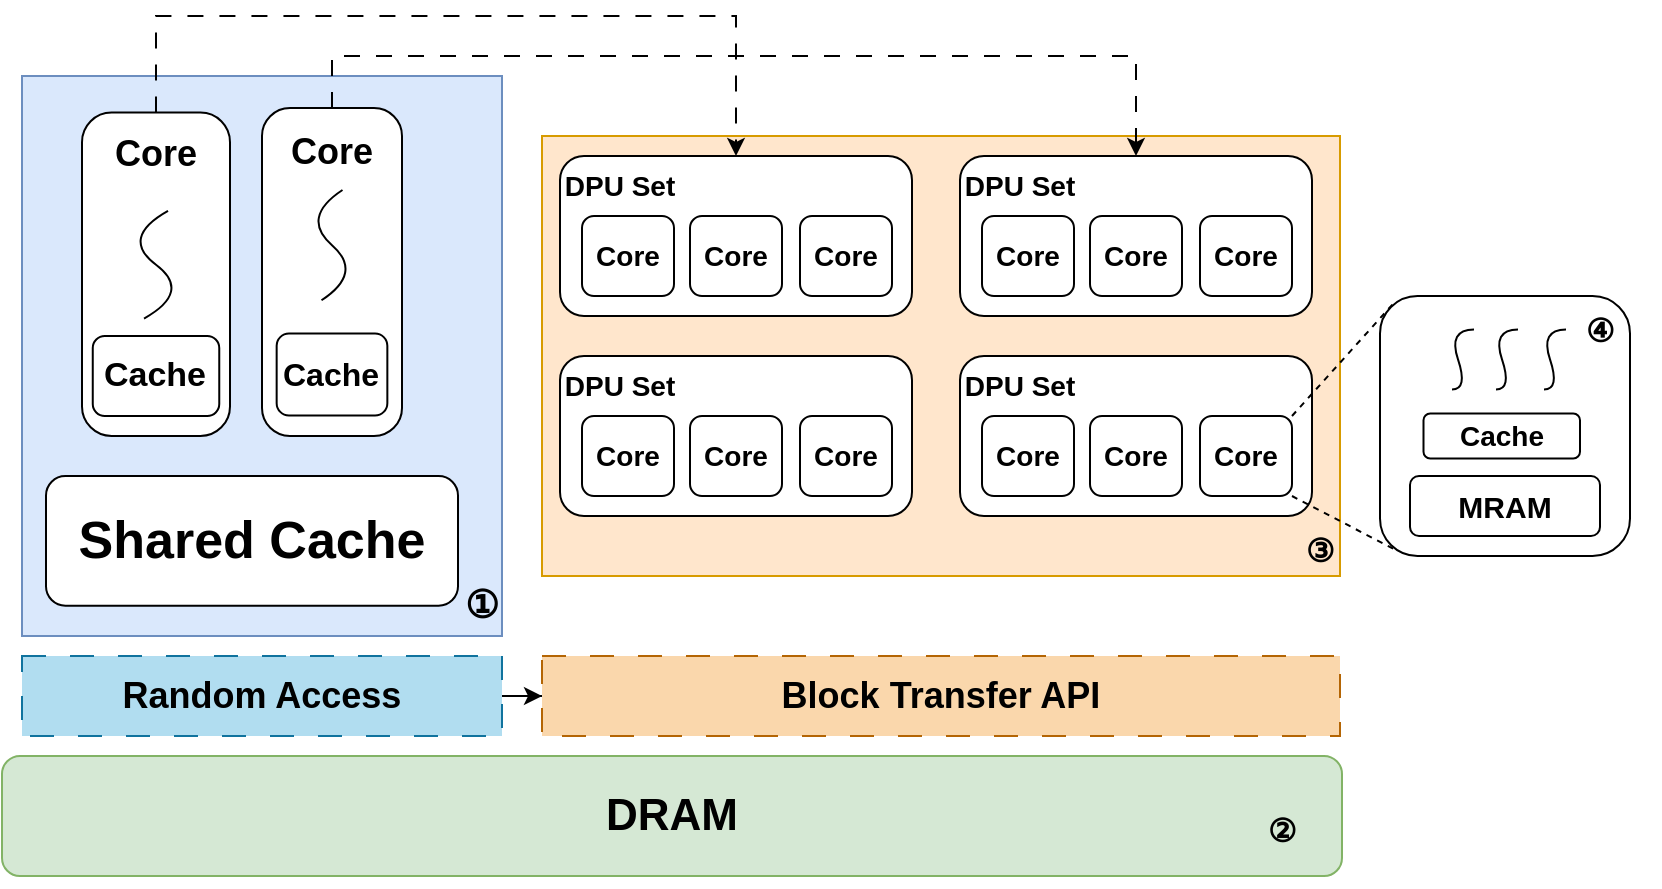 <mxfile version="21.6.5" type="github">
  <diagram name="第 1 页" id="YpV4BYqwXD7lAimq6Zw4">
    <mxGraphModel dx="513" dy="266" grid="1" gridSize="10" guides="1" tooltips="1" connect="1" arrows="1" fold="1" page="1" pageScale="1" pageWidth="950" pageHeight="550" math="0" shadow="0">
      <root>
        <mxCell id="0" />
        <mxCell id="1" parent="0" />
        <mxCell id="1cPQjbSQhpeD4azFQnfo-101" value="" style="rounded=0;whiteSpace=wrap;html=1;fillColor=#ffe6cc;strokeColor=#d79b00;fontStyle=1" parent="1" vertex="1">
          <mxGeometry x="310" y="140" width="399" height="220" as="geometry" />
        </mxCell>
        <mxCell id="1cPQjbSQhpeD4azFQnfo-99" value="" style="rounded=0;whiteSpace=wrap;html=1;fillColor=#dae8fc;strokeColor=#6c8ebf;fontStyle=1" parent="1" vertex="1">
          <mxGeometry x="50" y="110" width="240" height="280" as="geometry" />
        </mxCell>
        <mxCell id="siJhHcLZKbI5iKl3aMoU-2" value="&lt;font style=&quot;font-size: 26px;&quot;&gt;Shared Cache&lt;/font&gt;" style="rounded=1;whiteSpace=wrap;html=1;fontStyle=1" parent="1" vertex="1">
          <mxGeometry x="62" y="310" width="206" height="64.83" as="geometry" />
        </mxCell>
        <mxCell id="1cPQjbSQhpeD4azFQnfo-12" value="&lt;font style=&quot;font-size: 22px;&quot;&gt;DRAM&lt;/font&gt;" style="rounded=1;whiteSpace=wrap;html=1;fillColor=#d5e8d4;strokeColor=#82b366;fontStyle=1" parent="1" vertex="1">
          <mxGeometry x="40" y="450" width="670" height="60" as="geometry" />
        </mxCell>
        <mxCell id="1cPQjbSQhpeD4azFQnfo-17" value="" style="group;fontStyle=1" parent="1" vertex="1" connectable="0">
          <mxGeometry x="170" y="85" width="70" height="205" as="geometry" />
        </mxCell>
        <mxCell id="1cPQjbSQhpeD4azFQnfo-18" value="&lt;font style=&quot;font-size: 18px;&quot;&gt;Core&lt;/font&gt;" style="rounded=1;whiteSpace=wrap;html=1;spacingTop=0;spacingBottom=120;arcSize=20;spacingLeft=0;fontStyle=1" parent="1cPQjbSQhpeD4azFQnfo-17" vertex="1">
          <mxGeometry y="41.0" width="70" height="164.0" as="geometry" />
        </mxCell>
        <mxCell id="1cPQjbSQhpeD4azFQnfo-20" value="" style="curved=1;endArrow=none;html=1;rounded=0;endFill=0;fontStyle=1" parent="1cPQjbSQhpeD4azFQnfo-17" edge="1">
          <mxGeometry width="50" height="50" relative="1" as="geometry">
            <mxPoint x="29.75" y="137.139" as="sourcePoint" />
            <mxPoint x="40.25" y="82.001" as="targetPoint" />
            <Array as="points">
              <mxPoint x="50.75" y="123.355" />
              <mxPoint x="19.25" y="95.786" />
            </Array>
          </mxGeometry>
        </mxCell>
        <mxCell id="id-OFPrXXhAP3aaIQMvj-6" value="&lt;font style=&quot;font-size: 16px;&quot;&gt;Cache&lt;/font&gt;" style="rounded=1;whiteSpace=wrap;html=1;fontStyle=1" parent="1cPQjbSQhpeD4azFQnfo-17" vertex="1">
          <mxGeometry x="7.332" y="153.75" width="55.344" height="41.0" as="geometry" />
        </mxCell>
        <mxCell id="1cPQjbSQhpeD4azFQnfo-42" value="" style="group;fontStyle=1" parent="1" vertex="1" connectable="0">
          <mxGeometry x="319" y="150" width="176" height="80" as="geometry" />
        </mxCell>
        <mxCell id="1cPQjbSQhpeD4azFQnfo-15" value="" style="rounded=1;whiteSpace=wrap;html=1;movable=1;resizable=1;rotatable=1;deletable=1;editable=1;locked=0;connectable=1;fontStyle=1" parent="1cPQjbSQhpeD4azFQnfo-42" vertex="1">
          <mxGeometry width="176" height="80" as="geometry" />
        </mxCell>
        <mxCell id="1cPQjbSQhpeD4azFQnfo-26" value="&lt;font style=&quot;font-size: 14px;&quot;&gt;DPU Set&lt;/font&gt;" style="text;html=1;strokeColor=none;fillColor=none;align=center;verticalAlign=middle;whiteSpace=wrap;rounded=0;fontSize=8;fontStyle=1" parent="1cPQjbSQhpeD4azFQnfo-42" vertex="1">
          <mxGeometry width="60" height="30" as="geometry" />
        </mxCell>
        <mxCell id="1cPQjbSQhpeD4azFQnfo-27" value="&lt;font style=&quot;font-size: 14px;&quot;&gt;Core&lt;/font&gt;" style="rounded=1;whiteSpace=wrap;html=1;fontStyle=1" parent="1cPQjbSQhpeD4azFQnfo-42" vertex="1">
          <mxGeometry x="11" y="30" width="46" height="40" as="geometry" />
        </mxCell>
        <mxCell id="1cPQjbSQhpeD4azFQnfo-28" value="&lt;font style=&quot;font-size: 14px;&quot;&gt;Core&lt;/font&gt;" style="rounded=1;whiteSpace=wrap;html=1;fontStyle=1" parent="1cPQjbSQhpeD4azFQnfo-42" vertex="1">
          <mxGeometry x="65" y="30" width="46" height="40" as="geometry" />
        </mxCell>
        <mxCell id="1cPQjbSQhpeD4azFQnfo-29" value="&lt;font style=&quot;font-size: 14px;&quot;&gt;Core&lt;/font&gt;" style="rounded=1;whiteSpace=wrap;html=1;fontStyle=1" parent="1cPQjbSQhpeD4azFQnfo-42" vertex="1">
          <mxGeometry x="120" y="30" width="46" height="40" as="geometry" />
        </mxCell>
        <mxCell id="1cPQjbSQhpeD4azFQnfo-43" value="" style="group;fontStyle=1" parent="1" vertex="1" connectable="0">
          <mxGeometry x="519" y="150" width="176" height="80" as="geometry" />
        </mxCell>
        <mxCell id="1cPQjbSQhpeD4azFQnfo-44" value="" style="rounded=1;whiteSpace=wrap;html=1;movable=1;resizable=1;rotatable=1;deletable=1;editable=1;locked=0;connectable=1;fontStyle=1" parent="1cPQjbSQhpeD4azFQnfo-43" vertex="1">
          <mxGeometry width="176" height="80" as="geometry" />
        </mxCell>
        <mxCell id="1cPQjbSQhpeD4azFQnfo-45" value="&lt;font style=&quot;font-size: 14px;&quot;&gt;DPU Set&lt;/font&gt;" style="text;html=1;strokeColor=none;fillColor=none;align=center;verticalAlign=middle;whiteSpace=wrap;rounded=0;fontSize=8;fontStyle=1" parent="1cPQjbSQhpeD4azFQnfo-43" vertex="1">
          <mxGeometry width="60" height="30" as="geometry" />
        </mxCell>
        <mxCell id="1cPQjbSQhpeD4azFQnfo-46" value="&lt;font style=&quot;font-size: 14px;&quot;&gt;Core&lt;/font&gt;" style="rounded=1;whiteSpace=wrap;html=1;fontStyle=1" parent="1cPQjbSQhpeD4azFQnfo-43" vertex="1">
          <mxGeometry x="11" y="30" width="46" height="40" as="geometry" />
        </mxCell>
        <mxCell id="1cPQjbSQhpeD4azFQnfo-47" value="&lt;font style=&quot;font-size: 14px;&quot;&gt;Core&lt;/font&gt;" style="rounded=1;whiteSpace=wrap;html=1;fontStyle=1" parent="1cPQjbSQhpeD4azFQnfo-43" vertex="1">
          <mxGeometry x="65" y="30" width="46" height="40" as="geometry" />
        </mxCell>
        <mxCell id="1cPQjbSQhpeD4azFQnfo-48" value="&lt;font style=&quot;font-size: 14px;&quot;&gt;Core&lt;/font&gt;" style="rounded=1;whiteSpace=wrap;html=1;fontStyle=1" parent="1cPQjbSQhpeD4azFQnfo-43" vertex="1">
          <mxGeometry x="120" y="30" width="46" height="40" as="geometry" />
        </mxCell>
        <mxCell id="1cPQjbSQhpeD4azFQnfo-49" value="" style="group;fontStyle=1" parent="1" vertex="1" connectable="0">
          <mxGeometry x="319" y="250" width="176" height="80" as="geometry" />
        </mxCell>
        <mxCell id="1cPQjbSQhpeD4azFQnfo-50" value="" style="rounded=1;whiteSpace=wrap;html=1;movable=1;resizable=1;rotatable=1;deletable=1;editable=1;locked=0;connectable=1;fontStyle=1" parent="1cPQjbSQhpeD4azFQnfo-49" vertex="1">
          <mxGeometry width="176" height="80" as="geometry" />
        </mxCell>
        <mxCell id="1cPQjbSQhpeD4azFQnfo-51" value="&lt;font style=&quot;font-size: 14px;&quot;&gt;DPU Set&lt;/font&gt;" style="text;html=1;strokeColor=none;fillColor=none;align=center;verticalAlign=middle;whiteSpace=wrap;rounded=0;fontSize=8;fontStyle=1" parent="1cPQjbSQhpeD4azFQnfo-49" vertex="1">
          <mxGeometry width="60" height="30" as="geometry" />
        </mxCell>
        <mxCell id="1cPQjbSQhpeD4azFQnfo-52" value="&lt;font style=&quot;font-size: 14px;&quot;&gt;Core&lt;/font&gt;" style="rounded=1;whiteSpace=wrap;html=1;fontStyle=1" parent="1cPQjbSQhpeD4azFQnfo-49" vertex="1">
          <mxGeometry x="11" y="30" width="46" height="40" as="geometry" />
        </mxCell>
        <mxCell id="1cPQjbSQhpeD4azFQnfo-53" value="&lt;font style=&quot;font-size: 14px;&quot;&gt;Core&lt;/font&gt;" style="rounded=1;whiteSpace=wrap;html=1;fontStyle=1" parent="1cPQjbSQhpeD4azFQnfo-49" vertex="1">
          <mxGeometry x="65" y="30" width="46" height="40" as="geometry" />
        </mxCell>
        <mxCell id="1cPQjbSQhpeD4azFQnfo-54" value="&lt;font style=&quot;font-size: 14px;&quot;&gt;Core&lt;/font&gt;" style="rounded=1;whiteSpace=wrap;html=1;fontStyle=1" parent="1cPQjbSQhpeD4azFQnfo-49" vertex="1">
          <mxGeometry x="120" y="30" width="46" height="40" as="geometry" />
        </mxCell>
        <mxCell id="1cPQjbSQhpeD4azFQnfo-55" value="" style="group;fontStyle=1" parent="1" vertex="1" connectable="0">
          <mxGeometry x="519" y="250" width="176" height="80" as="geometry" />
        </mxCell>
        <mxCell id="1cPQjbSQhpeD4azFQnfo-56" value="" style="rounded=1;whiteSpace=wrap;html=1;movable=1;resizable=1;rotatable=1;deletable=1;editable=1;locked=0;connectable=1;fontStyle=1" parent="1cPQjbSQhpeD4azFQnfo-55" vertex="1">
          <mxGeometry width="176" height="80" as="geometry" />
        </mxCell>
        <mxCell id="1cPQjbSQhpeD4azFQnfo-57" value="&lt;font style=&quot;font-size: 14px;&quot;&gt;DPU Set&lt;/font&gt;" style="text;html=1;strokeColor=none;fillColor=none;align=center;verticalAlign=middle;whiteSpace=wrap;rounded=0;fontSize=8;fontStyle=1" parent="1cPQjbSQhpeD4azFQnfo-55" vertex="1">
          <mxGeometry width="60" height="30" as="geometry" />
        </mxCell>
        <mxCell id="1cPQjbSQhpeD4azFQnfo-58" value="&lt;font style=&quot;font-size: 14px;&quot;&gt;Core&lt;/font&gt;" style="rounded=1;whiteSpace=wrap;html=1;fontStyle=1" parent="1cPQjbSQhpeD4azFQnfo-55" vertex="1">
          <mxGeometry x="11" y="30" width="46" height="40" as="geometry" />
        </mxCell>
        <mxCell id="1cPQjbSQhpeD4azFQnfo-59" value="&lt;font style=&quot;font-size: 14px;&quot;&gt;Core&lt;/font&gt;" style="rounded=1;whiteSpace=wrap;html=1;fontStyle=1" parent="1cPQjbSQhpeD4azFQnfo-55" vertex="1">
          <mxGeometry x="65" y="30" width="46" height="40" as="geometry" />
        </mxCell>
        <mxCell id="1cPQjbSQhpeD4azFQnfo-60" value="&lt;font style=&quot;font-size: 14px;&quot;&gt;Core&lt;/font&gt;" style="rounded=1;whiteSpace=wrap;html=1;fontStyle=1" parent="1cPQjbSQhpeD4azFQnfo-55" vertex="1">
          <mxGeometry x="120" y="30" width="46" height="40" as="geometry" />
        </mxCell>
        <mxCell id="1cPQjbSQhpeD4azFQnfo-76" value="" style="edgeStyle=orthogonalEdgeStyle;rounded=0;orthogonalLoop=1;jettySize=auto;html=1;entryX=0.5;entryY=0;entryDx=0;entryDy=0;exitX=0.5;exitY=0;exitDx=0;exitDy=0;dashed=1;dashPattern=8 8;fontStyle=1" parent="1" source="siJhHcLZKbI5iKl3aMoU-3" edge="1" target="1cPQjbSQhpeD4azFQnfo-15">
          <mxGeometry relative="1" as="geometry">
            <mxPoint x="464" y="80" as="targetPoint" />
            <Array as="points">
              <mxPoint x="117" y="80" />
              <mxPoint x="407" y="80" />
            </Array>
          </mxGeometry>
        </mxCell>
        <mxCell id="1cPQjbSQhpeD4azFQnfo-78" value="" style="edgeStyle=orthogonalEdgeStyle;rounded=0;orthogonalLoop=1;jettySize=auto;html=1;entryX=0.5;entryY=0;entryDx=0;entryDy=0;exitX=0.5;exitY=0;exitDx=0;exitDy=0;dashed=1;dashPattern=8 8;fontStyle=1" parent="1" source="1cPQjbSQhpeD4azFQnfo-18" target="1cPQjbSQhpeD4azFQnfo-44" edge="1">
          <mxGeometry relative="1" as="geometry">
            <mxPoint x="220" y="80" as="sourcePoint" />
            <mxPoint x="572" y="78" as="targetPoint" />
            <Array as="points">
              <mxPoint x="205" y="100" />
              <mxPoint x="607" y="100" />
            </Array>
          </mxGeometry>
        </mxCell>
        <mxCell id="1cPQjbSQhpeD4azFQnfo-95" value="" style="endArrow=none;dashed=1;html=1;rounded=0;exitX=1;exitY=0;exitDx=0;exitDy=0;entryX=0.059;entryY=0.023;entryDx=0;entryDy=0;entryPerimeter=0;fontStyle=1" parent="1" source="1cPQjbSQhpeD4azFQnfo-60" target="1cPQjbSQhpeD4azFQnfo-79" edge="1">
          <mxGeometry width="50" height="50" relative="1" as="geometry">
            <mxPoint x="689" y="280" as="sourcePoint" />
            <mxPoint x="739" y="230" as="targetPoint" />
          </mxGeometry>
        </mxCell>
        <mxCell id="1cPQjbSQhpeD4azFQnfo-96" value="" style="endArrow=none;dashed=1;html=1;rounded=0;exitX=1;exitY=1;exitDx=0;exitDy=0;entryX=0.053;entryY=0.972;entryDx=0;entryDy=0;entryPerimeter=0;fontStyle=1" parent="1" source="1cPQjbSQhpeD4azFQnfo-60" target="1cPQjbSQhpeD4azFQnfo-79" edge="1">
          <mxGeometry width="50" height="50" relative="1" as="geometry">
            <mxPoint x="759" y="420" as="sourcePoint" />
            <mxPoint x="759" y="350" as="targetPoint" />
          </mxGeometry>
        </mxCell>
        <mxCell id="A3c0vHvhtTJjKmxjdxkT-2" value="" style="edgeStyle=orthogonalEdgeStyle;rounded=0;orthogonalLoop=1;jettySize=auto;html=1;fontStyle=1" edge="1" parent="1" source="woqamysOv7D3Uq7dfl2v-1" target="woqamysOv7D3Uq7dfl2v-4">
          <mxGeometry relative="1" as="geometry" />
        </mxCell>
        <mxCell id="woqamysOv7D3Uq7dfl2v-1" value="&lt;font style=&quot;font-size: 18px;&quot;&gt;Random Access&lt;/font&gt;" style="rounded=0;whiteSpace=wrap;html=1;shadow=0;dashed=1;dashPattern=12 12;fillColor=#b1ddf0;strokeColor=#10739e;fontStyle=1" parent="1" vertex="1">
          <mxGeometry x="50" y="400" width="240" height="40" as="geometry" />
        </mxCell>
        <mxCell id="woqamysOv7D3Uq7dfl2v-4" value="&lt;font style=&quot;font-size: 18px;&quot;&gt;Block Transfer API&lt;/font&gt;" style="rounded=0;whiteSpace=wrap;html=1;shadow=0;dashed=1;dashPattern=12 12;fillColor=#fad7ac;strokeColor=#b46504;fontStyle=1" parent="1" vertex="1">
          <mxGeometry x="310" y="400" width="399" height="40" as="geometry" />
        </mxCell>
        <mxCell id="woqamysOv7D3Uq7dfl2v-8" value="&lt;span&gt;&lt;font face=&quot;Comic Sans MS&quot; style=&quot;font-size: 19px;&quot;&gt;①&lt;/font&gt;&lt;/span&gt;" style="text;html=1;strokeColor=none;fillColor=none;align=center;verticalAlign=middle;whiteSpace=wrap;rounded=0;fontStyle=1" parent="1" vertex="1">
          <mxGeometry x="250" y="360" width="60" height="30" as="geometry" />
        </mxCell>
        <mxCell id="woqamysOv7D3Uq7dfl2v-11" value="&lt;h1&gt;&lt;font style=&quot;font-size: 16px;&quot;&gt;&lt;span&gt;②&lt;/span&gt;&lt;/font&gt;&lt;/h1&gt;" style="text;html=1;strokeColor=none;fillColor=none;align=center;verticalAlign=middle;whiteSpace=wrap;rounded=0;fontStyle=1" parent="1" vertex="1">
          <mxGeometry x="650" y="470" width="60" height="30" as="geometry" />
        </mxCell>
        <mxCell id="woqamysOv7D3Uq7dfl2v-12" value="&lt;h1&gt;&lt;font style=&quot;font-size: 16px;&quot;&gt;&lt;span&gt;③&lt;/span&gt;&lt;/font&gt;&lt;/h1&gt;" style="text;html=1;strokeColor=none;fillColor=none;align=center;verticalAlign=middle;whiteSpace=wrap;rounded=0;fontStyle=1" parent="1" vertex="1">
          <mxGeometry x="669" y="330" width="60" height="30" as="geometry" />
        </mxCell>
        <mxCell id="1cPQjbSQhpeD4azFQnfo-79" value="" style="rounded=1;whiteSpace=wrap;html=1;fontStyle=1" parent="1" vertex="1">
          <mxGeometry x="729" y="220" width="125" height="130" as="geometry" />
        </mxCell>
        <mxCell id="1cPQjbSQhpeD4azFQnfo-80" value="&lt;font style=&quot;font-size: 15px;&quot;&gt;MRAM&lt;/font&gt;" style="rounded=1;whiteSpace=wrap;html=1;fontStyle=1" parent="1" vertex="1">
          <mxGeometry x="744" y="310" width="95" height="30" as="geometry" />
        </mxCell>
        <mxCell id="1cPQjbSQhpeD4azFQnfo-81" value="&lt;font style=&quot;font-size: 14px;&quot;&gt;Cache&lt;/font&gt;" style="rounded=1;whiteSpace=wrap;html=1;fontStyle=1" parent="1" vertex="1">
          <mxGeometry x="750.75" y="278.75" width="78.25" height="22.5" as="geometry" />
        </mxCell>
        <mxCell id="1cPQjbSQhpeD4azFQnfo-89" value="" style="curved=1;endArrow=none;html=1;rounded=0;endFill=0;fontStyle=1" parent="1" edge="1">
          <mxGeometry width="50" height="50" relative="1" as="geometry">
            <mxPoint x="765" y="266.72" as="sourcePoint" />
            <mxPoint x="776" y="236.72" as="targetPoint" />
            <Array as="points">
              <mxPoint x="773" y="266.72" />
              <mxPoint x="763" y="236.72" />
            </Array>
          </mxGeometry>
        </mxCell>
        <mxCell id="1cPQjbSQhpeD4azFQnfo-92" value="" style="curved=1;endArrow=none;html=1;rounded=0;endFill=0;fontStyle=1" parent="1" edge="1">
          <mxGeometry width="50" height="50" relative="1" as="geometry">
            <mxPoint x="787" y="266.72" as="sourcePoint" />
            <mxPoint x="798" y="236.72" as="targetPoint" />
            <Array as="points">
              <mxPoint x="795" y="266.72" />
              <mxPoint x="785" y="236.72" />
            </Array>
          </mxGeometry>
        </mxCell>
        <mxCell id="1cPQjbSQhpeD4azFQnfo-93" value="" style="curved=1;endArrow=none;html=1;rounded=0;endFill=0;spacingBottom=0;spacing=2;fontStyle=1" parent="1" edge="1">
          <mxGeometry width="50" height="50" relative="1" as="geometry">
            <mxPoint x="811" y="266.72" as="sourcePoint" />
            <mxPoint x="822" y="236.72" as="targetPoint" />
            <Array as="points">
              <mxPoint x="819" y="266.72" />
              <mxPoint x="809" y="236.72" />
            </Array>
          </mxGeometry>
        </mxCell>
        <mxCell id="woqamysOv7D3Uq7dfl2v-13" value="&lt;h1&gt;&lt;font style=&quot;font-size: 16px;&quot;&gt;&lt;span&gt;④&lt;/span&gt;&lt;/font&gt;&lt;/h1&gt;" style="text;html=1;strokeColor=none;fillColor=none;align=center;verticalAlign=middle;whiteSpace=wrap;rounded=0;fontStyle=1" parent="1" vertex="1">
          <mxGeometry x="809" y="220" width="60" height="30" as="geometry" />
        </mxCell>
        <mxCell id="siJhHcLZKbI5iKl3aMoU-3" value="&lt;font style=&quot;font-size: 18px;&quot;&gt;Core&lt;/font&gt;" style="rounded=1;whiteSpace=wrap;html=1;spacingTop=0;spacingBottom=120;arcSize=20;spacingLeft=0;fontStyle=1" parent="1" vertex="1">
          <mxGeometry x="80" y="128.28" width="74" height="161.72" as="geometry" />
        </mxCell>
        <mxCell id="A3c0vHvhtTJjKmxjdxkT-1" value="" style="group;fontStyle=1" vertex="1" connectable="0" parent="1">
          <mxGeometry x="80" y="128.28" width="74" height="161.72" as="geometry" />
        </mxCell>
        <mxCell id="1cPQjbSQhpeD4azFQnfo-2" value="" style="curved=1;endArrow=none;html=1;rounded=0;endFill=0;fontStyle=1" parent="A3c0vHvhtTJjKmxjdxkT-1" edge="1">
          <mxGeometry width="50" height="50" relative="1" as="geometry">
            <mxPoint x="31.01" y="102.974" as="sourcePoint" />
            <mxPoint x="43.01" y="49.181" as="targetPoint" />
            <Array as="points">
              <mxPoint x="55.01" y="89.526" />
              <mxPoint x="19.01" y="62.63" />
            </Array>
          </mxGeometry>
        </mxCell>
        <mxCell id="id-OFPrXXhAP3aaIQMvj-1" value="&lt;font style=&quot;font-size: 17px;&quot;&gt;Cache&lt;/font&gt;" style="rounded=1;whiteSpace=wrap;html=1;fontStyle=1" parent="A3c0vHvhtTJjKmxjdxkT-1" vertex="1">
          <mxGeometry x="5.38" y="111.72" width="63.25" height="40" as="geometry" />
        </mxCell>
      </root>
    </mxGraphModel>
  </diagram>
</mxfile>
